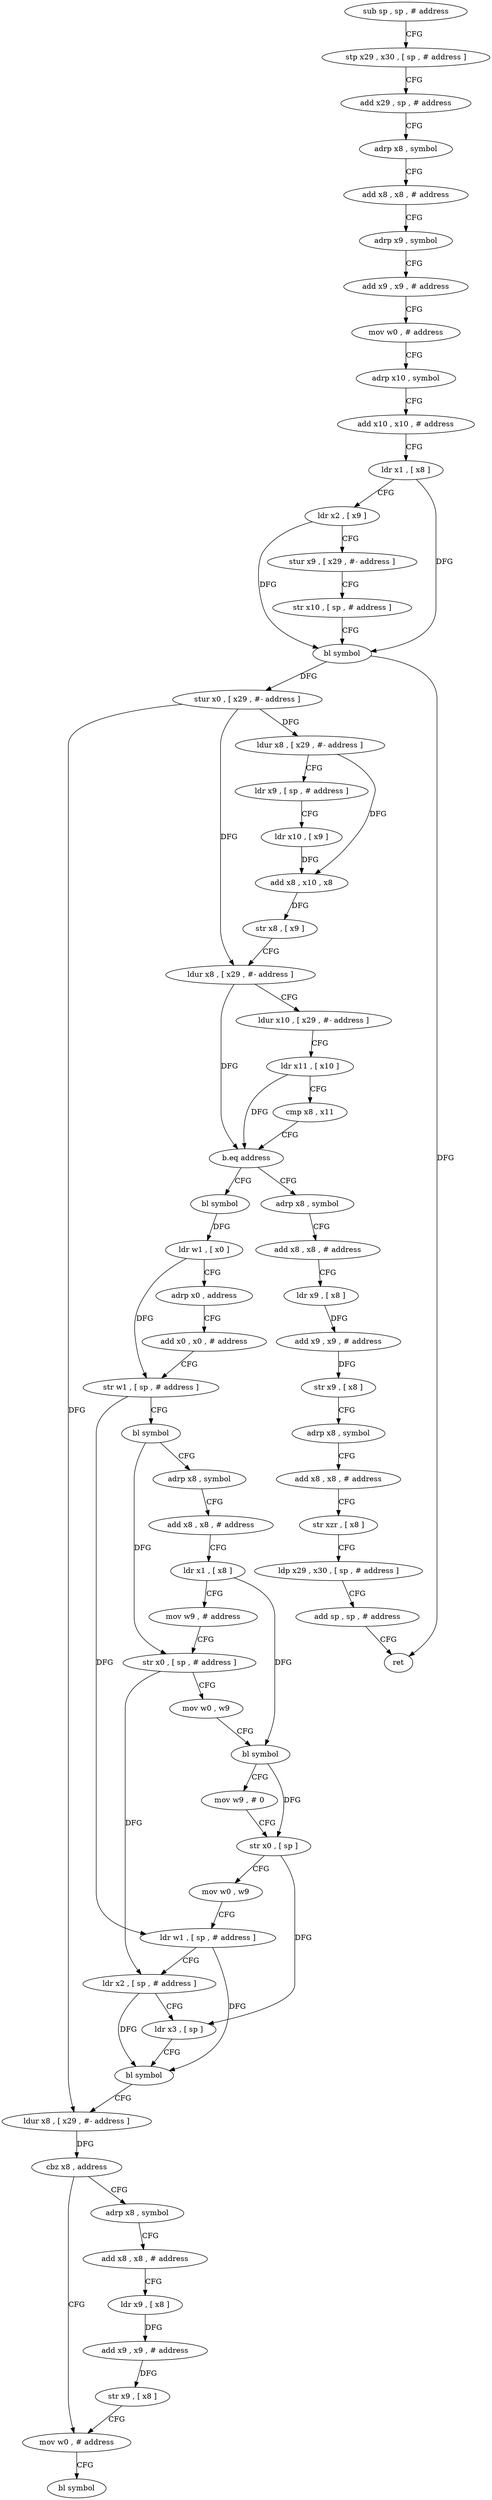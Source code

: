 digraph "func" {
"4248964" [label = "sub sp , sp , # address" ]
"4248968" [label = "stp x29 , x30 , [ sp , # address ]" ]
"4248972" [label = "add x29 , sp , # address" ]
"4248976" [label = "adrp x8 , symbol" ]
"4248980" [label = "add x8 , x8 , # address" ]
"4248984" [label = "adrp x9 , symbol" ]
"4248988" [label = "add x9 , x9 , # address" ]
"4248992" [label = "mov w0 , # address" ]
"4248996" [label = "adrp x10 , symbol" ]
"4249000" [label = "add x10 , x10 , # address" ]
"4249004" [label = "ldr x1 , [ x8 ]" ]
"4249008" [label = "ldr x2 , [ x9 ]" ]
"4249012" [label = "stur x9 , [ x29 , #- address ]" ]
"4249016" [label = "str x10 , [ sp , # address ]" ]
"4249020" [label = "bl symbol" ]
"4249024" [label = "stur x0 , [ x29 , #- address ]" ]
"4249028" [label = "ldur x8 , [ x29 , #- address ]" ]
"4249032" [label = "ldr x9 , [ sp , # address ]" ]
"4249036" [label = "ldr x10 , [ x9 ]" ]
"4249040" [label = "add x8 , x10 , x8" ]
"4249044" [label = "str x8 , [ x9 ]" ]
"4249048" [label = "ldur x8 , [ x29 , #- address ]" ]
"4249052" [label = "ldur x10 , [ x29 , #- address ]" ]
"4249056" [label = "ldr x11 , [ x10 ]" ]
"4249060" [label = "cmp x8 , x11" ]
"4249064" [label = "b.eq address" ]
"4249188" [label = "adrp x8 , symbol" ]
"4249068" [label = "bl symbol" ]
"4249192" [label = "add x8 , x8 , # address" ]
"4249196" [label = "ldr x9 , [ x8 ]" ]
"4249200" [label = "add x9 , x9 , # address" ]
"4249204" [label = "str x9 , [ x8 ]" ]
"4249208" [label = "adrp x8 , symbol" ]
"4249212" [label = "add x8 , x8 , # address" ]
"4249216" [label = "str xzr , [ x8 ]" ]
"4249220" [label = "ldp x29 , x30 , [ sp , # address ]" ]
"4249224" [label = "add sp , sp , # address" ]
"4249228" [label = "ret" ]
"4249072" [label = "ldr w1 , [ x0 ]" ]
"4249076" [label = "adrp x0 , address" ]
"4249080" [label = "add x0 , x0 , # address" ]
"4249084" [label = "str w1 , [ sp , # address ]" ]
"4249088" [label = "bl symbol" ]
"4249092" [label = "adrp x8 , symbol" ]
"4249096" [label = "add x8 , x8 , # address" ]
"4249100" [label = "ldr x1 , [ x8 ]" ]
"4249104" [label = "mov w9 , # address" ]
"4249108" [label = "str x0 , [ sp , # address ]" ]
"4249112" [label = "mov w0 , w9" ]
"4249116" [label = "bl symbol" ]
"4249120" [label = "mov w9 , # 0" ]
"4249124" [label = "str x0 , [ sp ]" ]
"4249128" [label = "mov w0 , w9" ]
"4249132" [label = "ldr w1 , [ sp , # address ]" ]
"4249136" [label = "ldr x2 , [ sp , # address ]" ]
"4249140" [label = "ldr x3 , [ sp ]" ]
"4249144" [label = "bl symbol" ]
"4249148" [label = "ldur x8 , [ x29 , #- address ]" ]
"4249152" [label = "cbz x8 , address" ]
"4249176" [label = "mov w0 , # address" ]
"4249156" [label = "adrp x8 , symbol" ]
"4249180" [label = "bl symbol" ]
"4249160" [label = "add x8 , x8 , # address" ]
"4249164" [label = "ldr x9 , [ x8 ]" ]
"4249168" [label = "add x9 , x9 , # address" ]
"4249172" [label = "str x9 , [ x8 ]" ]
"4248964" -> "4248968" [ label = "CFG" ]
"4248968" -> "4248972" [ label = "CFG" ]
"4248972" -> "4248976" [ label = "CFG" ]
"4248976" -> "4248980" [ label = "CFG" ]
"4248980" -> "4248984" [ label = "CFG" ]
"4248984" -> "4248988" [ label = "CFG" ]
"4248988" -> "4248992" [ label = "CFG" ]
"4248992" -> "4248996" [ label = "CFG" ]
"4248996" -> "4249000" [ label = "CFG" ]
"4249000" -> "4249004" [ label = "CFG" ]
"4249004" -> "4249008" [ label = "CFG" ]
"4249004" -> "4249020" [ label = "DFG" ]
"4249008" -> "4249012" [ label = "CFG" ]
"4249008" -> "4249020" [ label = "DFG" ]
"4249012" -> "4249016" [ label = "CFG" ]
"4249016" -> "4249020" [ label = "CFG" ]
"4249020" -> "4249024" [ label = "DFG" ]
"4249020" -> "4249228" [ label = "DFG" ]
"4249024" -> "4249028" [ label = "DFG" ]
"4249024" -> "4249048" [ label = "DFG" ]
"4249024" -> "4249148" [ label = "DFG" ]
"4249028" -> "4249032" [ label = "CFG" ]
"4249028" -> "4249040" [ label = "DFG" ]
"4249032" -> "4249036" [ label = "CFG" ]
"4249036" -> "4249040" [ label = "DFG" ]
"4249040" -> "4249044" [ label = "DFG" ]
"4249044" -> "4249048" [ label = "CFG" ]
"4249048" -> "4249052" [ label = "CFG" ]
"4249048" -> "4249064" [ label = "DFG" ]
"4249052" -> "4249056" [ label = "CFG" ]
"4249056" -> "4249060" [ label = "CFG" ]
"4249056" -> "4249064" [ label = "DFG" ]
"4249060" -> "4249064" [ label = "CFG" ]
"4249064" -> "4249188" [ label = "CFG" ]
"4249064" -> "4249068" [ label = "CFG" ]
"4249188" -> "4249192" [ label = "CFG" ]
"4249068" -> "4249072" [ label = "DFG" ]
"4249192" -> "4249196" [ label = "CFG" ]
"4249196" -> "4249200" [ label = "DFG" ]
"4249200" -> "4249204" [ label = "DFG" ]
"4249204" -> "4249208" [ label = "CFG" ]
"4249208" -> "4249212" [ label = "CFG" ]
"4249212" -> "4249216" [ label = "CFG" ]
"4249216" -> "4249220" [ label = "CFG" ]
"4249220" -> "4249224" [ label = "CFG" ]
"4249224" -> "4249228" [ label = "CFG" ]
"4249072" -> "4249076" [ label = "CFG" ]
"4249072" -> "4249084" [ label = "DFG" ]
"4249076" -> "4249080" [ label = "CFG" ]
"4249080" -> "4249084" [ label = "CFG" ]
"4249084" -> "4249088" [ label = "CFG" ]
"4249084" -> "4249132" [ label = "DFG" ]
"4249088" -> "4249092" [ label = "CFG" ]
"4249088" -> "4249108" [ label = "DFG" ]
"4249092" -> "4249096" [ label = "CFG" ]
"4249096" -> "4249100" [ label = "CFG" ]
"4249100" -> "4249104" [ label = "CFG" ]
"4249100" -> "4249116" [ label = "DFG" ]
"4249104" -> "4249108" [ label = "CFG" ]
"4249108" -> "4249112" [ label = "CFG" ]
"4249108" -> "4249136" [ label = "DFG" ]
"4249112" -> "4249116" [ label = "CFG" ]
"4249116" -> "4249120" [ label = "CFG" ]
"4249116" -> "4249124" [ label = "DFG" ]
"4249120" -> "4249124" [ label = "CFG" ]
"4249124" -> "4249128" [ label = "CFG" ]
"4249124" -> "4249140" [ label = "DFG" ]
"4249128" -> "4249132" [ label = "CFG" ]
"4249132" -> "4249136" [ label = "CFG" ]
"4249132" -> "4249144" [ label = "DFG" ]
"4249136" -> "4249140" [ label = "CFG" ]
"4249136" -> "4249144" [ label = "DFG" ]
"4249140" -> "4249144" [ label = "CFG" ]
"4249144" -> "4249148" [ label = "CFG" ]
"4249148" -> "4249152" [ label = "DFG" ]
"4249152" -> "4249176" [ label = "CFG" ]
"4249152" -> "4249156" [ label = "CFG" ]
"4249176" -> "4249180" [ label = "CFG" ]
"4249156" -> "4249160" [ label = "CFG" ]
"4249160" -> "4249164" [ label = "CFG" ]
"4249164" -> "4249168" [ label = "DFG" ]
"4249168" -> "4249172" [ label = "DFG" ]
"4249172" -> "4249176" [ label = "CFG" ]
}
